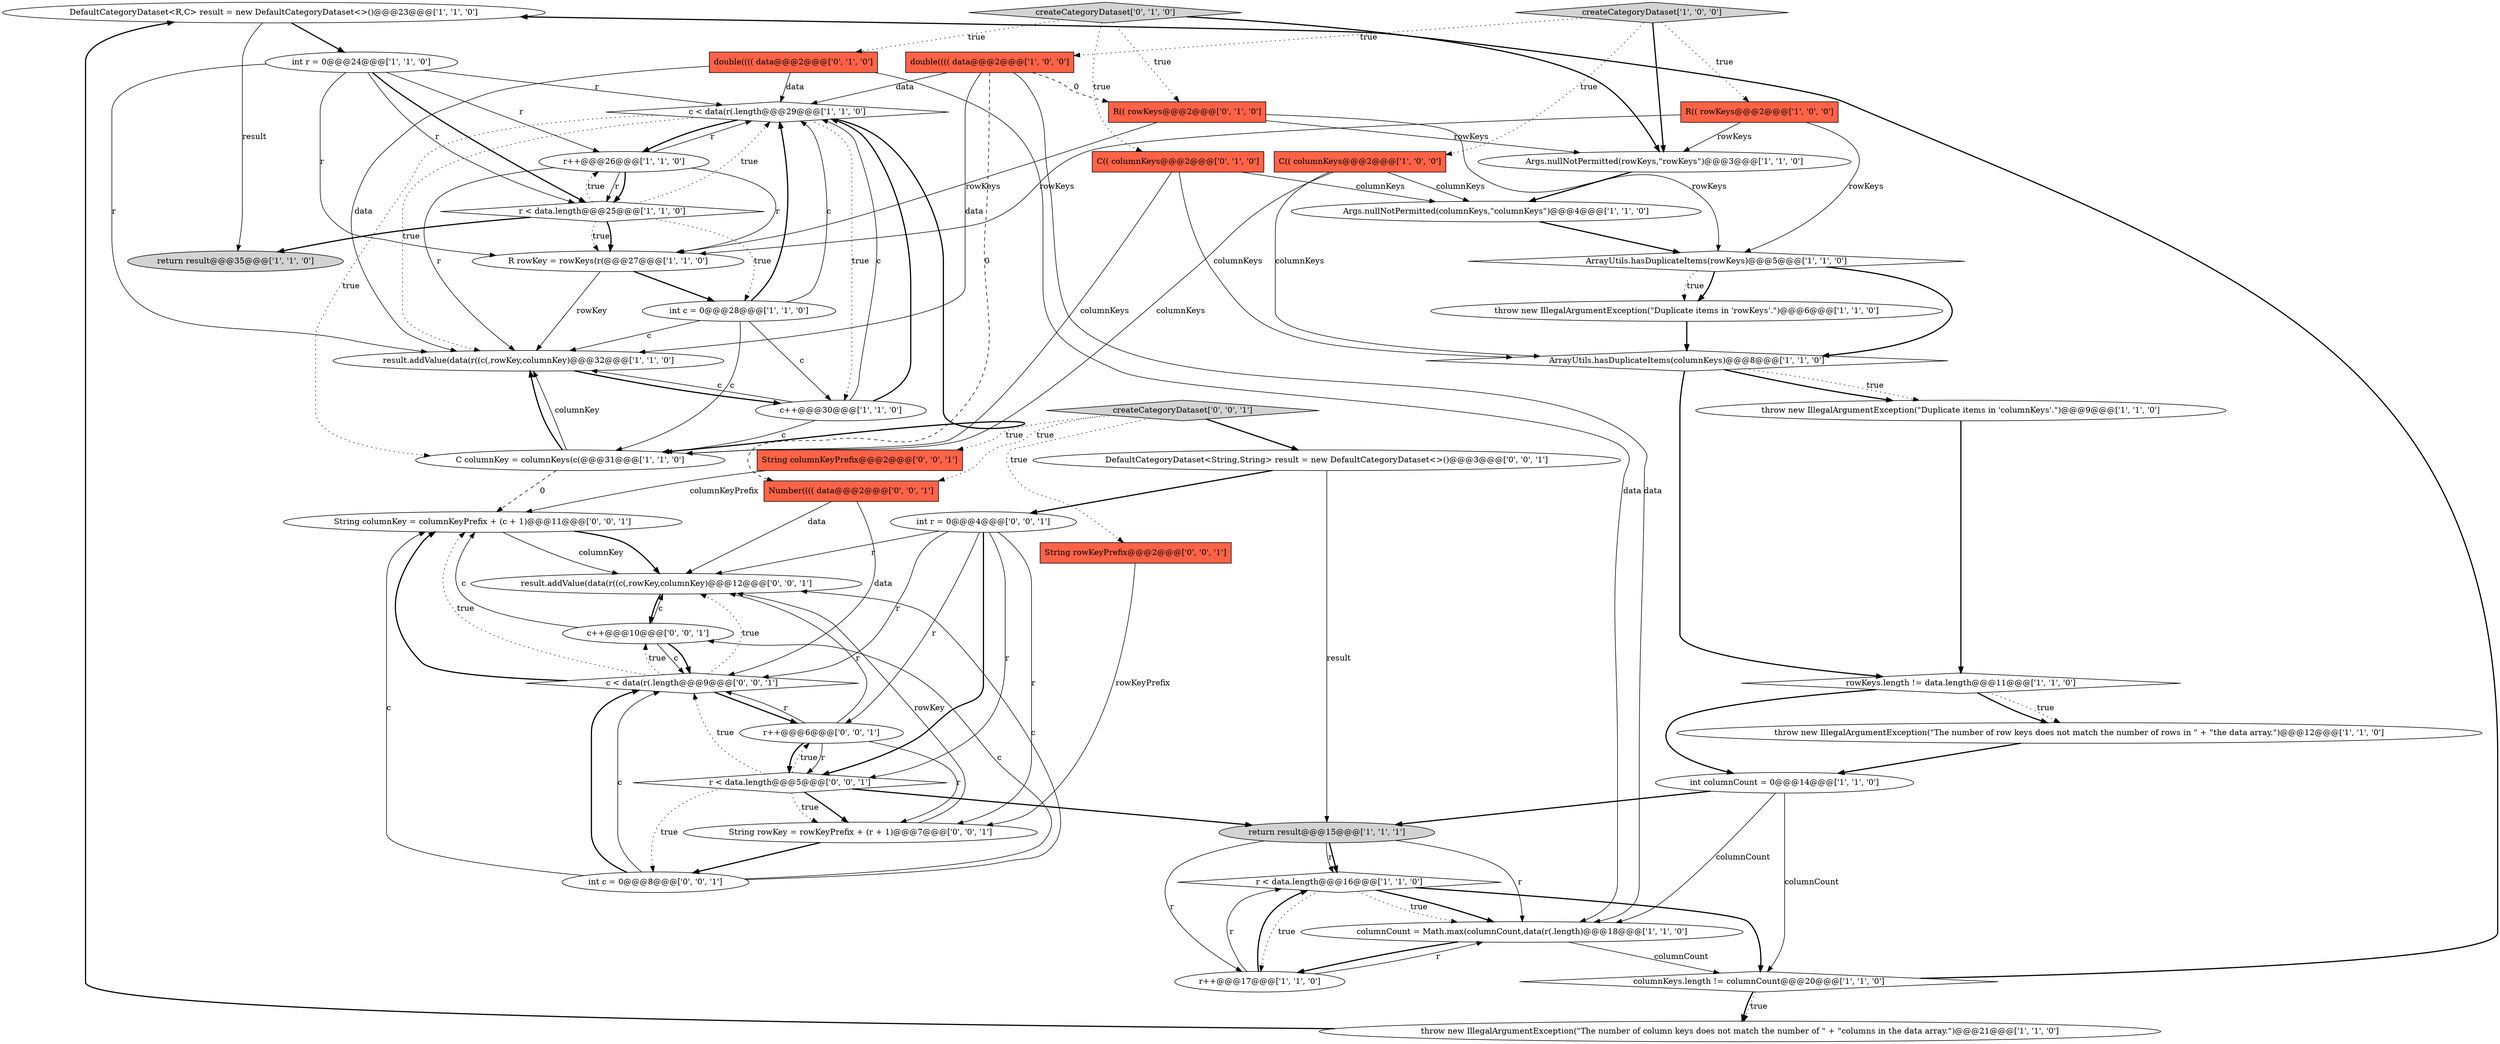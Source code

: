 digraph {
20 [style = filled, label = "DefaultCategoryDataset<R,C> result = new DefaultCategoryDataset<>()@@@23@@@['1', '1', '0']", fillcolor = white, shape = ellipse image = "AAA0AAABBB1BBB"];
21 [style = filled, label = "c < data(r(.length@@@29@@@['1', '1', '0']", fillcolor = white, shape = diamond image = "AAA0AAABBB1BBB"];
12 [style = filled, label = "r < data.length@@@25@@@['1', '1', '0']", fillcolor = white, shape = diamond image = "AAA0AAABBB1BBB"];
19 [style = filled, label = "columnKeys.length != columnCount@@@20@@@['1', '1', '0']", fillcolor = white, shape = diamond image = "AAA0AAABBB1BBB"];
0 [style = filled, label = "throw new IllegalArgumentException(\"Duplicate items in 'rowKeys'.\")@@@6@@@['1', '1', '0']", fillcolor = white, shape = ellipse image = "AAA0AAABBB1BBB"];
39 [style = filled, label = "createCategoryDataset['0', '0', '1']", fillcolor = lightgray, shape = diamond image = "AAA0AAABBB3BBB"];
26 [style = filled, label = "r < data.length@@@16@@@['1', '1', '0']", fillcolor = white, shape = diamond image = "AAA0AAABBB1BBB"];
45 [style = filled, label = "r++@@@6@@@['0', '0', '1']", fillcolor = white, shape = ellipse image = "AAA0AAABBB3BBB"];
28 [style = filled, label = "rowKeys.length != data.length@@@11@@@['1', '1', '0']", fillcolor = white, shape = diamond image = "AAA0AAABBB1BBB"];
30 [style = filled, label = "double(((( data@@@2@@@['0', '1', '0']", fillcolor = tomato, shape = box image = "AAA0AAABBB2BBB"];
8 [style = filled, label = "ArrayUtils.hasDuplicateItems(rowKeys)@@@5@@@['1', '1', '0']", fillcolor = white, shape = diamond image = "AAA0AAABBB1BBB"];
25 [style = filled, label = "int columnCount = 0@@@14@@@['1', '1', '0']", fillcolor = white, shape = ellipse image = "AAA0AAABBB1BBB"];
14 [style = filled, label = "throw new IllegalArgumentException(\"Duplicate items in 'columnKeys'.\")@@@9@@@['1', '1', '0']", fillcolor = white, shape = ellipse image = "AAA0AAABBB1BBB"];
1 [style = filled, label = "C(( columnKeys@@@2@@@['1', '0', '0']", fillcolor = tomato, shape = box image = "AAA0AAABBB1BBB"];
29 [style = filled, label = "return result@@@35@@@['1', '1', '0']", fillcolor = lightgray, shape = ellipse image = "AAA0AAABBB1BBB"];
15 [style = filled, label = "R(( rowKeys@@@2@@@['1', '0', '0']", fillcolor = tomato, shape = box image = "AAA0AAABBB1BBB"];
24 [style = filled, label = "result.addValue(data(r((c(,rowKey,columnKey)@@@32@@@['1', '1', '0']", fillcolor = white, shape = ellipse image = "AAA0AAABBB1BBB"];
41 [style = filled, label = "String columnKeyPrefix@@@2@@@['0', '0', '1']", fillcolor = tomato, shape = box image = "AAA0AAABBB3BBB"];
32 [style = filled, label = "R(( rowKeys@@@2@@@['0', '1', '0']", fillcolor = tomato, shape = box image = "AAA1AAABBB2BBB"];
10 [style = filled, label = "throw new IllegalArgumentException(\"The number of row keys does not match the number of rows in \" + \"the data array.\")@@@12@@@['1', '1', '0']", fillcolor = white, shape = ellipse image = "AAA0AAABBB1BBB"];
46 [style = filled, label = "String columnKey = columnKeyPrefix + (c + 1)@@@11@@@['0', '0', '1']", fillcolor = white, shape = ellipse image = "AAA0AAABBB3BBB"];
36 [style = filled, label = "DefaultCategoryDataset<String,String> result = new DefaultCategoryDataset<>()@@@3@@@['0', '0', '1']", fillcolor = white, shape = ellipse image = "AAA0AAABBB3BBB"];
11 [style = filled, label = "int c = 0@@@28@@@['1', '1', '0']", fillcolor = white, shape = ellipse image = "AAA0AAABBB1BBB"];
47 [style = filled, label = "result.addValue(data(r((c(,rowKey,columnKey)@@@12@@@['0', '0', '1']", fillcolor = white, shape = ellipse image = "AAA0AAABBB3BBB"];
5 [style = filled, label = "ArrayUtils.hasDuplicateItems(columnKeys)@@@8@@@['1', '1', '0']", fillcolor = white, shape = diamond image = "AAA0AAABBB1BBB"];
13 [style = filled, label = "return result@@@15@@@['1', '1', '1']", fillcolor = lightgray, shape = ellipse image = "AAA0AAABBB1BBB"];
17 [style = filled, label = "columnCount = Math.max(columnCount,data(r(.length)@@@18@@@['1', '1', '0']", fillcolor = white, shape = ellipse image = "AAA0AAABBB1BBB"];
42 [style = filled, label = "int r = 0@@@4@@@['0', '0', '1']", fillcolor = white, shape = ellipse image = "AAA0AAABBB3BBB"];
22 [style = filled, label = "Args.nullNotPermitted(columnKeys,\"columnKeys\")@@@4@@@['1', '1', '0']", fillcolor = white, shape = ellipse image = "AAA0AAABBB1BBB"];
34 [style = filled, label = "c < data(r(.length@@@9@@@['0', '0', '1']", fillcolor = white, shape = diamond image = "AAA0AAABBB3BBB"];
23 [style = filled, label = "C columnKey = columnKeys(c(@@@31@@@['1', '1', '0']", fillcolor = white, shape = ellipse image = "AAA0AAABBB1BBB"];
7 [style = filled, label = "throw new IllegalArgumentException(\"The number of column keys does not match the number of \" + \"columns in the data array.\")@@@21@@@['1', '1', '0']", fillcolor = white, shape = ellipse image = "AAA0AAABBB1BBB"];
44 [style = filled, label = "Number(((( data@@@2@@@['0', '0', '1']", fillcolor = tomato, shape = box image = "AAA0AAABBB3BBB"];
16 [style = filled, label = "createCategoryDataset['1', '0', '0']", fillcolor = lightgray, shape = diamond image = "AAA0AAABBB1BBB"];
43 [style = filled, label = "c++@@@10@@@['0', '0', '1']", fillcolor = white, shape = ellipse image = "AAA0AAABBB3BBB"];
37 [style = filled, label = "r < data.length@@@5@@@['0', '0', '1']", fillcolor = white, shape = diamond image = "AAA0AAABBB3BBB"];
18 [style = filled, label = "double(((( data@@@2@@@['1', '0', '0']", fillcolor = tomato, shape = box image = "AAA1AAABBB1BBB"];
2 [style = filled, label = "Args.nullNotPermitted(rowKeys,\"rowKeys\")@@@3@@@['1', '1', '0']", fillcolor = white, shape = ellipse image = "AAA0AAABBB1BBB"];
6 [style = filled, label = "r++@@@26@@@['1', '1', '0']", fillcolor = white, shape = ellipse image = "AAA0AAABBB1BBB"];
4 [style = filled, label = "r++@@@17@@@['1', '1', '0']", fillcolor = white, shape = ellipse image = "AAA0AAABBB1BBB"];
38 [style = filled, label = "String rowKeyPrefix@@@2@@@['0', '0', '1']", fillcolor = tomato, shape = box image = "AAA0AAABBB3BBB"];
27 [style = filled, label = "c++@@@30@@@['1', '1', '0']", fillcolor = white, shape = ellipse image = "AAA0AAABBB1BBB"];
33 [style = filled, label = "createCategoryDataset['0', '1', '0']", fillcolor = lightgray, shape = diamond image = "AAA0AAABBB2BBB"];
9 [style = filled, label = "int r = 0@@@24@@@['1', '1', '0']", fillcolor = white, shape = ellipse image = "AAA0AAABBB1BBB"];
40 [style = filled, label = "String rowKey = rowKeyPrefix + (r + 1)@@@7@@@['0', '0', '1']", fillcolor = white, shape = ellipse image = "AAA0AAABBB3BBB"];
35 [style = filled, label = "int c = 0@@@8@@@['0', '0', '1']", fillcolor = white, shape = ellipse image = "AAA0AAABBB3BBB"];
3 [style = filled, label = "R rowKey = rowKeys(r(@@@27@@@['1', '1', '0']", fillcolor = white, shape = ellipse image = "AAA0AAABBB1BBB"];
31 [style = filled, label = "C(( columnKeys@@@2@@@['0', '1', '0']", fillcolor = tomato, shape = box image = "AAA0AAABBB2BBB"];
36->13 [style = solid, label="result"];
46->47 [style = solid, label="columnKey"];
34->46 [style = bold, label=""];
20->9 [style = bold, label=""];
31->22 [style = solid, label="columnKeys"];
21->27 [style = dotted, label="true"];
14->28 [style = bold, label=""];
1->23 [style = solid, label="columnKeys"];
44->34 [style = solid, label="data"];
5->28 [style = bold, label=""];
12->21 [style = dotted, label="true"];
38->40 [style = solid, label="rowKeyPrefix"];
22->8 [style = bold, label=""];
8->0 [style = bold, label=""];
34->43 [style = dotted, label="true"];
42->45 [style = solid, label="r"];
37->40 [style = bold, label=""];
42->40 [style = solid, label="r"];
21->24 [style = dotted, label="true"];
35->47 [style = solid, label="c"];
21->23 [style = dotted, label="true"];
28->25 [style = bold, label=""];
17->19 [style = solid, label="columnCount"];
8->0 [style = dotted, label="true"];
15->8 [style = solid, label="rowKeys"];
26->4 [style = dotted, label="true"];
24->27 [style = bold, label=""];
18->32 [style = dashed, label="0"];
12->3 [style = dotted, label="true"];
11->21 [style = solid, label="c"];
28->10 [style = dotted, label="true"];
23->24 [style = solid, label="columnKey"];
4->26 [style = solid, label="r"];
26->17 [style = bold, label=""];
34->47 [style = dotted, label="true"];
33->32 [style = dotted, label="true"];
18->17 [style = solid, label="data"];
19->20 [style = bold, label=""];
13->17 [style = solid, label="r"];
6->21 [style = solid, label="r"];
3->11 [style = bold, label=""];
47->43 [style = bold, label=""];
25->17 [style = solid, label="columnCount"];
11->24 [style = solid, label="c"];
37->45 [style = dotted, label="true"];
12->11 [style = dotted, label="true"];
42->37 [style = solid, label="r"];
12->29 [style = bold, label=""];
43->34 [style = solid, label="c"];
16->1 [style = dotted, label="true"];
10->25 [style = bold, label=""];
12->6 [style = dotted, label="true"];
39->44 [style = dotted, label="true"];
42->34 [style = solid, label="r"];
37->13 [style = bold, label=""];
35->34 [style = bold, label=""];
43->34 [style = bold, label=""];
44->47 [style = solid, label="data"];
43->47 [style = solid, label="c"];
36->42 [style = bold, label=""];
21->23 [style = bold, label=""];
16->18 [style = dotted, label="true"];
33->31 [style = dotted, label="true"];
32->3 [style = solid, label="rowKeys"];
42->37 [style = bold, label=""];
40->35 [style = bold, label=""];
15->2 [style = solid, label="rowKeys"];
40->47 [style = solid, label="rowKey"];
1->22 [style = solid, label="columnKeys"];
41->46 [style = solid, label="columnKeyPrefix"];
11->21 [style = bold, label=""];
13->26 [style = solid, label="r"];
1->5 [style = solid, label="columnKeys"];
9->3 [style = solid, label="r"];
7->20 [style = bold, label=""];
19->7 [style = dotted, label="true"];
32->8 [style = solid, label="rowKeys"];
25->19 [style = solid, label="columnCount"];
26->19 [style = bold, label=""];
45->40 [style = solid, label="r"];
27->24 [style = solid, label="c"];
20->29 [style = solid, label="result"];
27->23 [style = solid, label="c"];
11->27 [style = solid, label="c"];
37->35 [style = dotted, label="true"];
18->44 [style = dashed, label="0"];
4->17 [style = solid, label="r"];
23->46 [style = dashed, label="0"];
35->34 [style = solid, label="c"];
31->23 [style = solid, label="columnKeys"];
30->21 [style = solid, label="data"];
13->26 [style = bold, label=""];
26->17 [style = dotted, label="true"];
32->2 [style = solid, label="rowKeys"];
12->3 [style = bold, label=""];
9->12 [style = bold, label=""];
37->34 [style = dotted, label="true"];
27->21 [style = solid, label="c"];
9->12 [style = solid, label="r"];
35->43 [style = solid, label="c"];
27->21 [style = bold, label=""];
17->4 [style = bold, label=""];
33->2 [style = bold, label=""];
18->24 [style = solid, label="data"];
11->23 [style = solid, label="c"];
0->5 [style = bold, label=""];
30->24 [style = solid, label="data"];
6->12 [style = bold, label=""];
16->15 [style = dotted, label="true"];
43->46 [style = solid, label="c"];
5->14 [style = dotted, label="true"];
15->3 [style = solid, label="rowKeys"];
28->10 [style = bold, label=""];
21->6 [style = bold, label=""];
25->13 [style = bold, label=""];
34->45 [style = bold, label=""];
39->38 [style = dotted, label="true"];
6->3 [style = solid, label="r"];
4->26 [style = bold, label=""];
13->4 [style = solid, label="r"];
5->14 [style = bold, label=""];
16->2 [style = bold, label=""];
46->47 [style = bold, label=""];
33->30 [style = dotted, label="true"];
9->24 [style = solid, label="r"];
9->21 [style = solid, label="r"];
6->12 [style = solid, label="r"];
30->17 [style = solid, label="data"];
23->24 [style = bold, label=""];
35->46 [style = solid, label="c"];
42->47 [style = solid, label="r"];
8->5 [style = bold, label=""];
45->34 [style = solid, label="r"];
45->37 [style = solid, label="r"];
39->41 [style = dotted, label="true"];
45->47 [style = solid, label="r"];
9->6 [style = solid, label="r"];
3->24 [style = solid, label="rowKey"];
34->46 [style = dotted, label="true"];
45->37 [style = bold, label=""];
37->40 [style = dotted, label="true"];
2->22 [style = bold, label=""];
6->24 [style = solid, label="r"];
39->36 [style = bold, label=""];
19->7 [style = bold, label=""];
31->5 [style = solid, label="columnKeys"];
18->21 [style = solid, label="data"];
}
